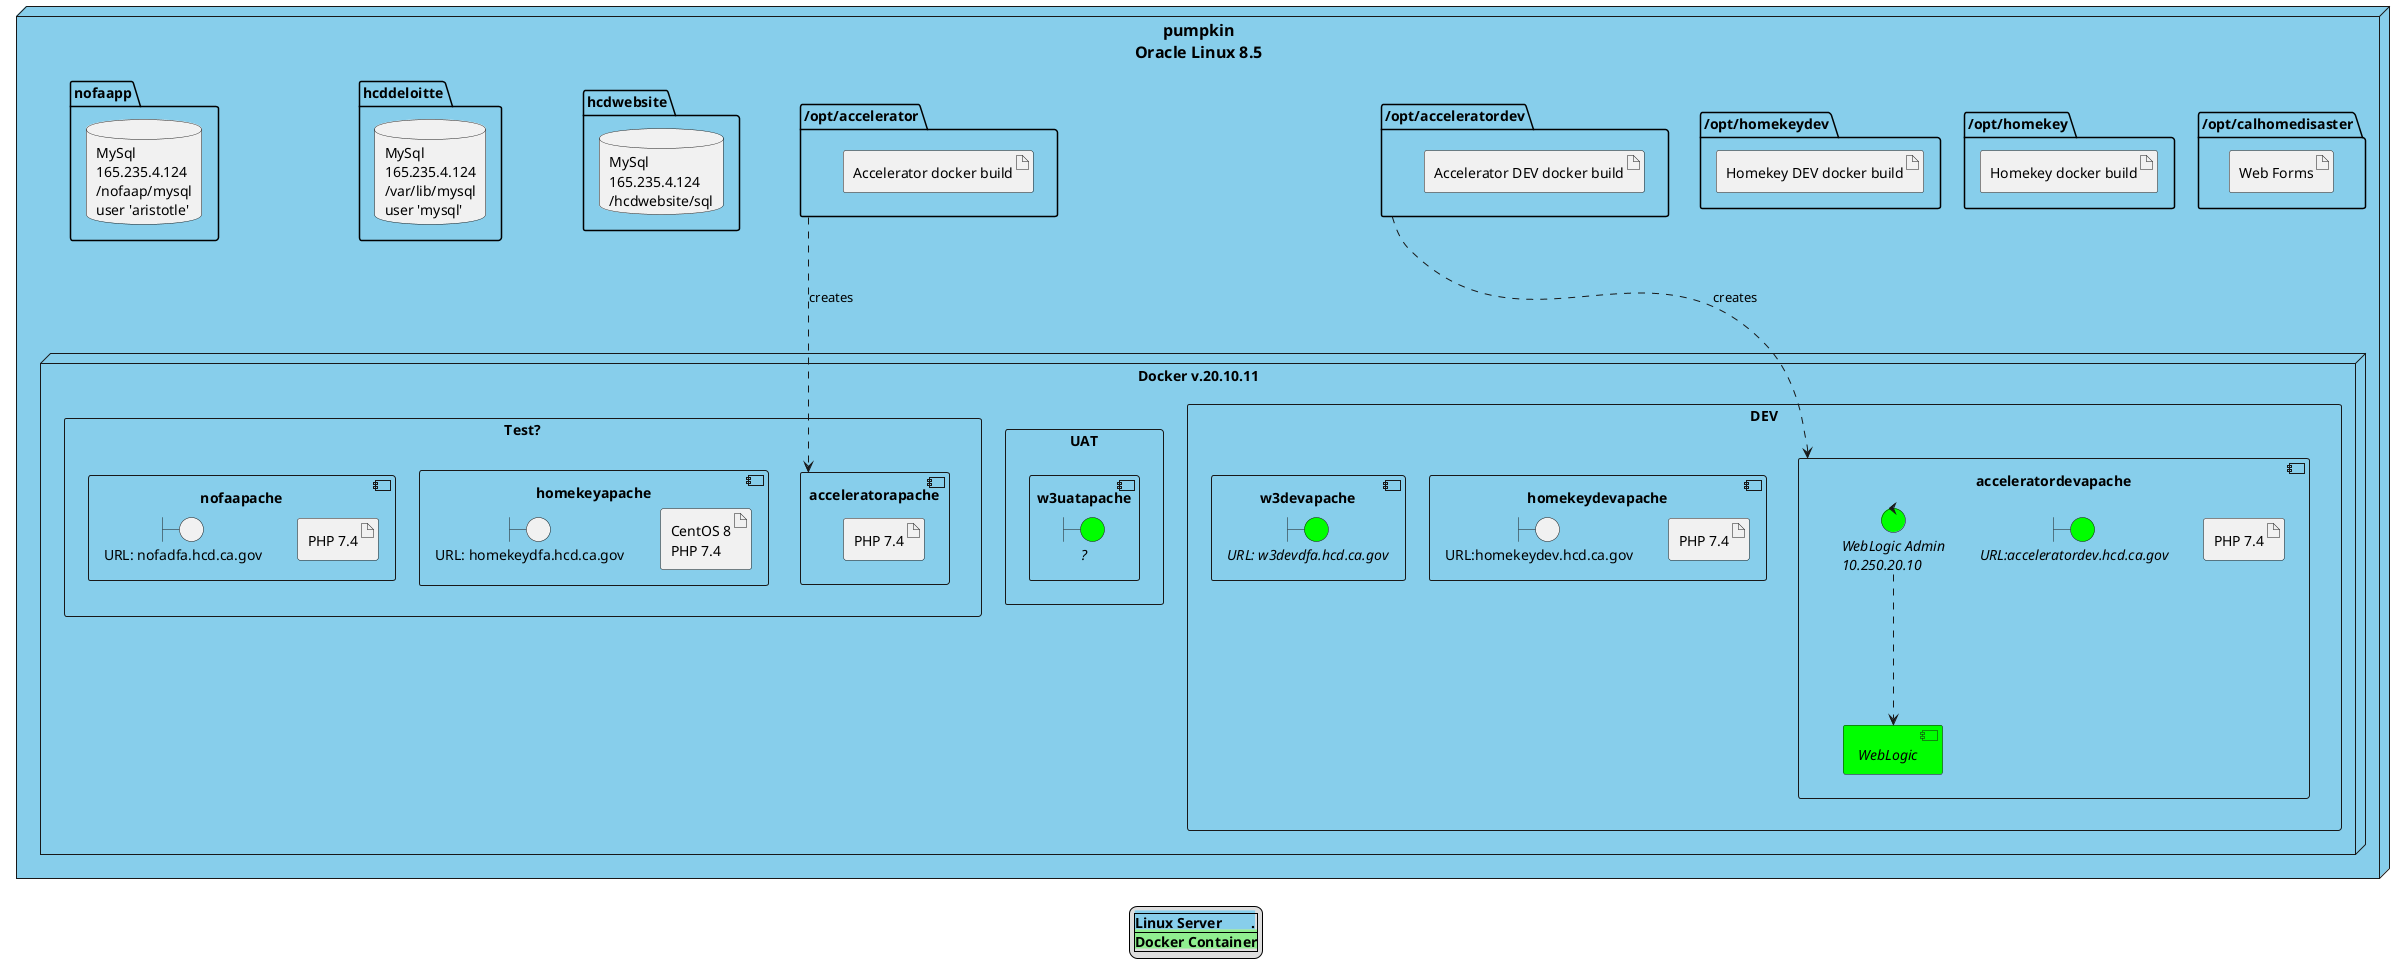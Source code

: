 @startuml
'!theme sketchy-outline
hide stereotype

'skinparam linetype ortho

<style>
  ' Styles to apply to components to indicate something of note:
  ' in-scope (<<i>>)
  .i {
    BackgroundColor SkyBlue
    FontStyle bold
    FontSize 16
  }
  .dockany {
    BackgroundColor LimeGreen
    FontStyle bold
    'FontColor DarkGray
    FontSize 14
  }
 .dockproxy {
    BackgroundColor Gold
    'FontStyle italic
    'FontColor DarkGray
    FontSize 14
  }
  .dockprod {
    BackgroundColor DarkGreen
    FontStyle bold
    'FontColor DarkGray
    FontSize 14
  }

  .dockdev {
    BackgroundColor Lime
    FontStyle italic
    'FontColor DarkGray
    FontSize 14
  }

   .dockertest {
    BackgroundColor YellowGreen
    FontStyle italic
    'FontColor DarkGray
    FontSize 14
  }


}
</style>

legend
|<back:SkyBlue><b>Linux Server        .</b></back>|
|<back:LightGreen><b>Docker Container</b></back>|
endlegend

'title "HCD DEV/TEST Web/Drupal Deployment" 
   
   node "pumpkin\nOracle Linux 8.5" <<i>> as pumpkin8 {

  folder "/opt/calhomedisaster" as optacalhome {
      artifact "Web Forms"
      'artifact "Weblogic binaries"
      'artifact "Static html"

    }  

 folder "/opt/homekey" as opthomekey {
      artifact "Homekey docker build"
      'artifact "Weblogic binaries"
      'artifact "Static html"

    }  

    folder "/opt/homekeydev" as opthomekeydev {
      artifact "Homekey DEV docker build"
      'artifact "Weblogic binaries"
      'artifact "Static html"

    }  

   folder "/opt/acceleratordev" as optaccdev {
      artifact "Accelerator DEV docker build"
      'artifact "Weblogic binaries"
      'artifact "Static html"

    }   

   folder "/opt/accelerator" as optacc {
    
      artifact "Accelerator docker build"
      'artifact "Weblogic binaries"
      'artifact "Static html"
    }

    folder "hcdwebsite" {
      database "MySql\n165.235.4.124\n/hcdwebsite/sql" as dbhcd
    }

    folder "hcddeloitte" {
      database "MySql\n165.235.4.124\n/var/lib/mysql\nuser 'mysql'" as dbdel
    }

    folder "nofaapp" {
      database "MySql\n165.235.4.124\n/nofaap/mysql\nuser 'aristotle'" as dbnofa

    }


      node "Docker v.20.10.11" <<dockerany>> as docker { 

   


  rectangle "DEV" as boxdev {

    component  "acceleratordevapache" as dockaccdev {
      artifact "PHP 7.4" as phpaccdev
	    boundary  "URL:acceleratordev.hcd.ca.gov" <<dockdev>>
      control  "WebLogic Admin\n10.250.20.10" as boxdevwladm <<dockdev>>
      component "WebLogic" as boxdevwl <<dockdev>>
      boxdevwladm ...> boxdevwl

    } 

    component  "homekeydevapache"  {
      artifact "PHP 7.4" as phphomekeydev
	    boundary "URL:homekeydev.hcd.ca.gov"
    }

  component  "w3devapache"   {
    'artifact "PHP 7.4" as phpaccdev
	   boundary "URL: w3devdfa.hcd.ca.gov" <<dockdev>>
	   }
  }
  
 

  rectangle "UAT" as boxuat {

	  component  "w3uatapache"  {
      'artifact "PHP 7.4"
      boundary "?"  <<dockdev>>
	  }
  }

  rectangle "Test?" as boxother {
     
    component  "acceleratorapache" as dockacc   {
      boundary "?"  <<dockdev>>
      artifact "PHP 7.4" as phpacc
    }
  
    component  "homekeyapache"  {
      artifact "CentOS 8\nPHP 7.4" as confacc
      boundary "URL: homekeydfa.hcd.ca.gov"  
    }
 
    component  "nofaapache"   {
      artifact "PHP 7.4" as phpnofa
      boundary "URL: nofadfa.hcd.ca.gov"  
    }
  }
      }
   }


  'docker -up-> boxdev :runs
  'docker -right-> boxuat :runs
  'docker -down-> boxother :runs
  optaccdev ...> dockaccdev :creates
  optacc ...> dockacc :creates
'webProxy -down-> webServers
'webProxy <..> webProxyFailOver
'webServers -down-> drupalServers
'drupalServers -down-> dbServers


@enduml